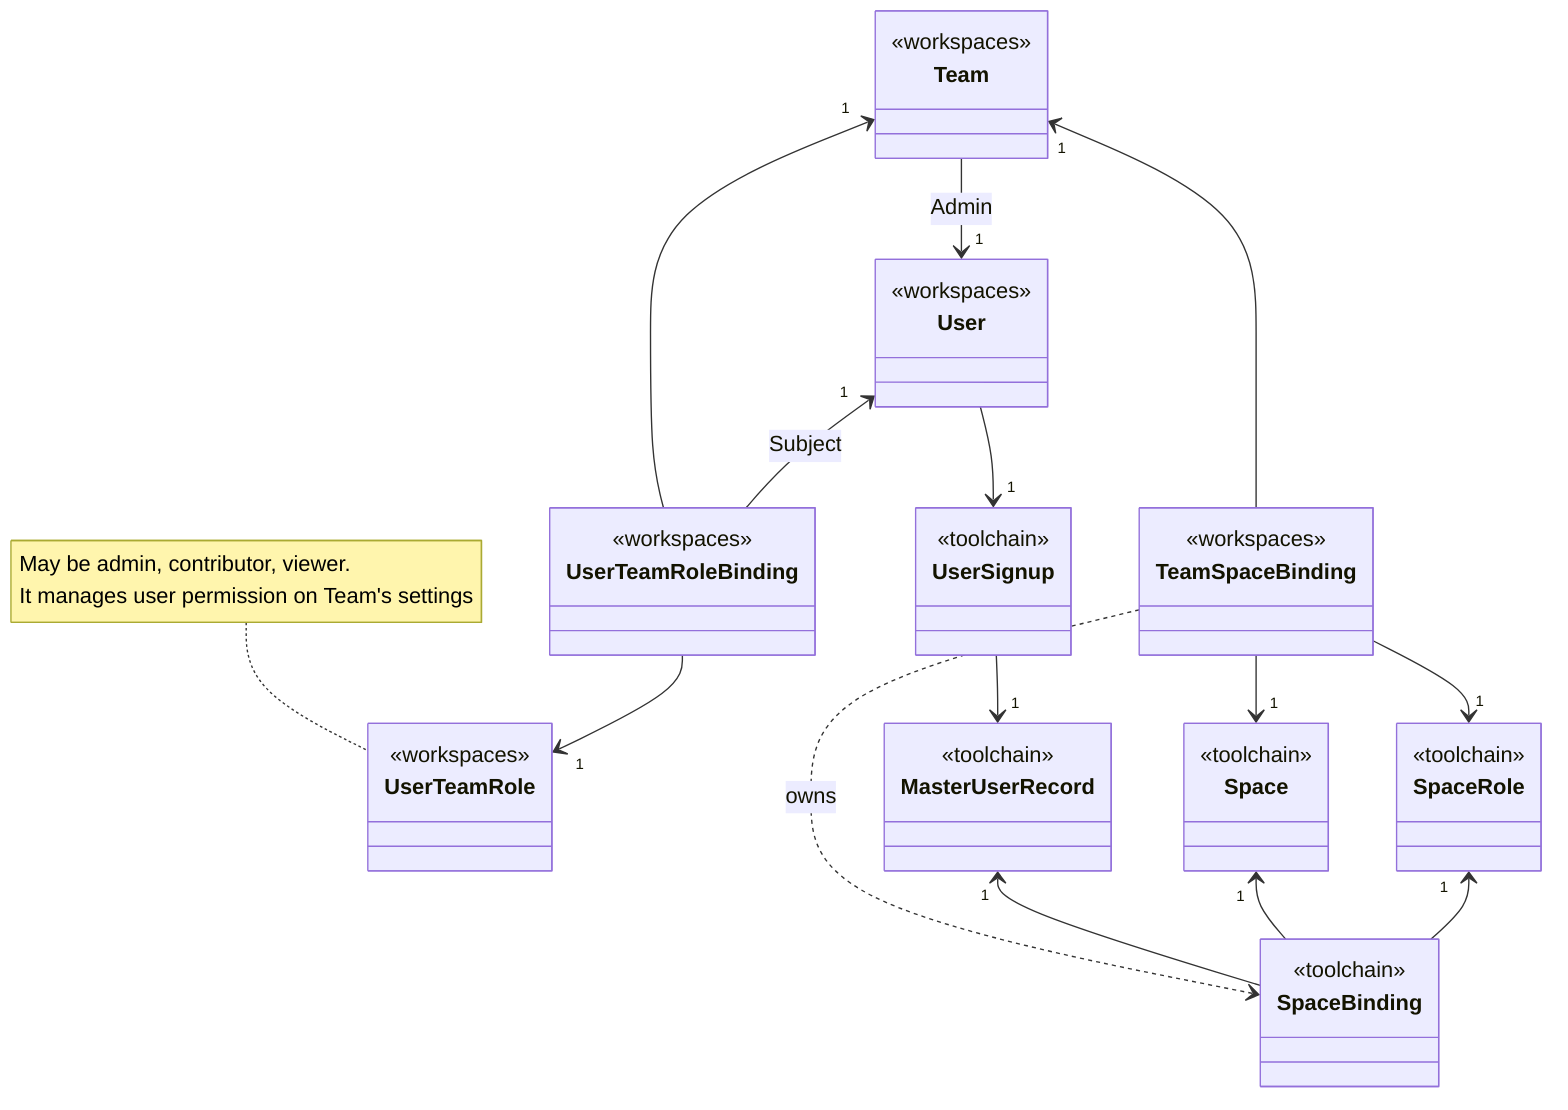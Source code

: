 classDiagram

class Team
class User
class UserTeamRoleBinding
class UserTeamRole
note for UserTeamRole "May be admin, contributor, viewer.
It manages user permission on Team's settings"
class TeamSpaceBinding
class SpaceRole
class Space
class SpaceBinding
class UserSignup
class MasterUserRecord

<<workspaces>> Team
<<workspaces>> User
<<workspaces>> UserTeamRole
<<workspaces>> UserTeamRoleBinding
<<workspaces>> TeamSpaceBinding
<<toolchain>> MasterUserRecord
<<toolchain>> UserSignup
<<toolchain>> Space
<<toolchain>> SpaceRole
<<toolchain>> SpaceBinding

Team --> "1" User : Admin

Team "1" <-- UserTeamRoleBinding
User "1" <-- UserTeamRoleBinding : Subject
UserTeamRoleBinding --> "1" UserTeamRole

Team "1" <-- TeamSpaceBinding

TeamSpaceBinding --> "1" Space
TeamSpaceBinding --> "1" SpaceRole
TeamSpaceBinding ..> SpaceBinding : owns

MasterUserRecord "1" <-- SpaceBinding 
Space "1" <-- SpaceBinding 
SpaceRole "1" <-- SpaceBinding 


User --> "1" UserSignup
UserSignup --> "1" MasterUserRecord